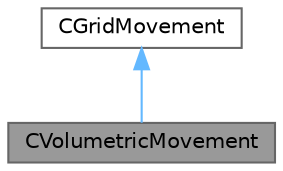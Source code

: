 digraph "CVolumetricMovement"
{
 // LATEX_PDF_SIZE
  bgcolor="transparent";
  edge [fontname=Helvetica,fontsize=10,labelfontname=Helvetica,labelfontsize=10];
  node [fontname=Helvetica,fontsize=10,shape=box,height=0.2,width=0.4];
  Node1 [id="Node000001",label="CVolumetricMovement",height=0.2,width=0.4,color="gray40", fillcolor="grey60", style="filled", fontcolor="black",tooltip="Class for moving the volumetric numerical grid."];
  Node2 -> Node1 [id="edge1_Node000001_Node000002",dir="back",color="steelblue1",style="solid",tooltip=" "];
  Node2 [id="Node000002",label="CGridMovement",height=0.2,width=0.4,color="gray40", fillcolor="white", style="filled",URL="$classCGridMovement.html",tooltip="Class for moving the surface and volumetric numerical grid (2D and 3D problems)."];
}
